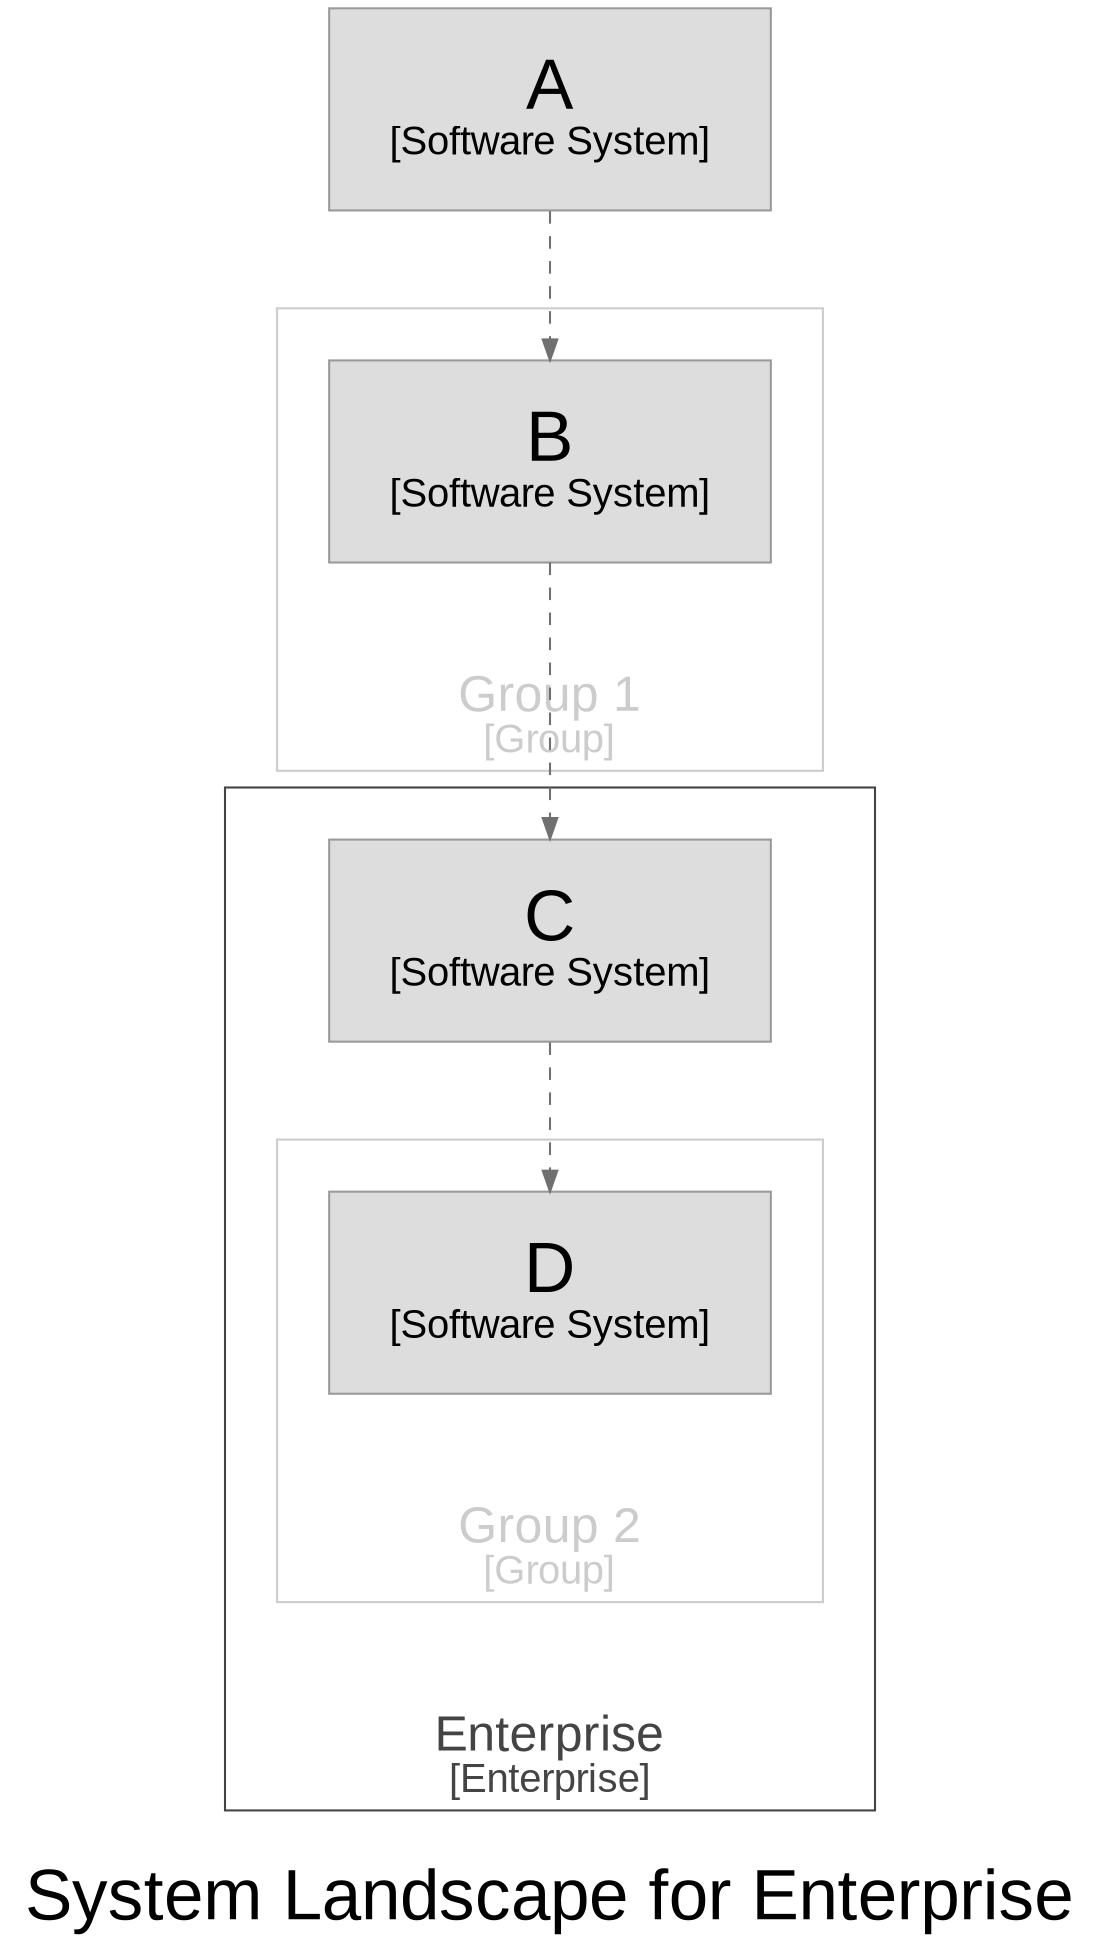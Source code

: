 digraph {
  compound=true
  graph [fontname="Arial", rankdir=TB, ranksep=1.0, nodesep=1.0]
  node [fontname="Arial", shape=box, margin="0.4,0.3"]
  edge [fontname="Arial"]
  label=<<br /><font point-size="34">System Landscape for Enterprise</font>>

  subgraph cluster_enterprise {
    margin=25
    label=<<font point-size="24"><br />Enterprise</font><br /><font point-size="19">[Enterprise]</font>>
    labelloc=b
    color="#444444"
    fontcolor="#444444"
    fillcolor="#ffffff"

    subgraph "cluster_group_Group 2" {
      margin=25
      label=<<font point-size="24"><br />Group 2</font><br /><font point-size="19">[Group]</font>>
      labelloc=b
      color="#cccccc"
      fontcolor="#cccccc"
      fillcolor="#ffffff"

      4 [id=4,shape=rect, label=<<font point-size="34">D</font><br /><font point-size="19">[Software System]</font>>, style=filled, color="#9a9a9a", fillcolor="#dddddd", fontcolor="#000000"]
    }

    3 [id=3,shape=rect, label=<<font point-size="34">C</font><br /><font point-size="19">[Software System]</font>>, style=filled, color="#9a9a9a", fillcolor="#dddddd", fontcolor="#000000"]
  }

  subgraph "cluster_group_Group 1" {
    margin=25
    label=<<font point-size="24"><br />Group 1</font><br /><font point-size="19">[Group]</font>>
    labelloc=b
    color="#cccccc"
    fontcolor="#cccccc"
    fillcolor="#ffffff"

    2 [id=2,shape=rect, label=<<font point-size="34">B</font><br /><font point-size="19">[Software System]</font>>, style=filled, color="#9a9a9a", fillcolor="#dddddd", fontcolor="#000000"]
  }

  1 [id=1,shape=rect, label=<<font point-size="34">A</font><br /><font point-size="19">[Software System]</font>>, style=filled, color="#9a9a9a", fillcolor="#dddddd", fontcolor="#000000"]

  2 -> 3 [id=10, label=<>, style="dashed", color="#707070", fontcolor="#707070"]
  3 -> 4 [id=12, label=<>, style="dashed", color="#707070", fontcolor="#707070"]
  1 -> 2 [id=9, label=<>, style="dashed", color="#707070", fontcolor="#707070"]
}